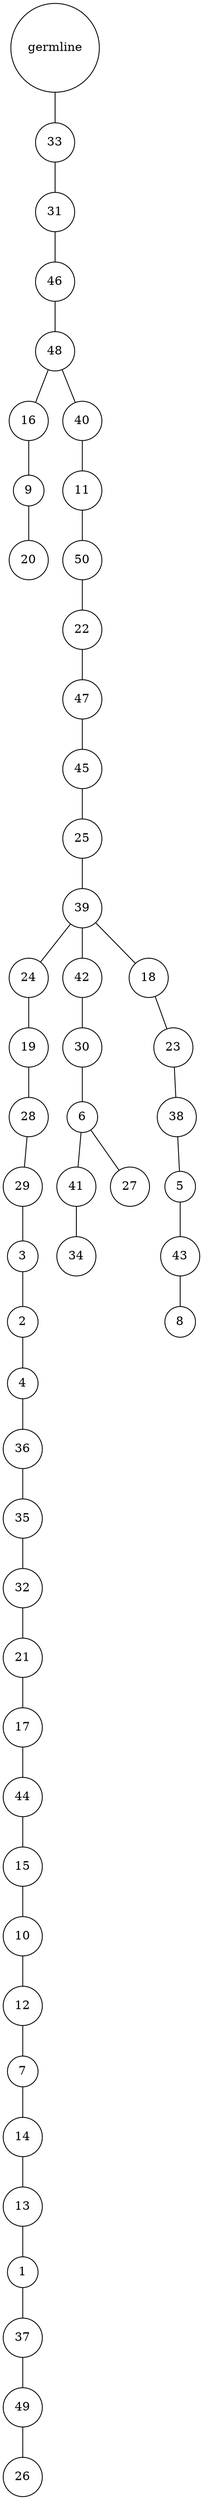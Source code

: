 graph {
	rankdir=UD;
	splines=line;
	node [shape=circle]
	"0x7f310b7e6b80" [label="germline"];
	"0x7f310b7e6bb0" [label="33"];
	"0x7f310b7e6b80" -- "0x7f310b7e6bb0" ;
	"0x7f310b7e6be0" [label="31"];
	"0x7f310b7e6bb0" -- "0x7f310b7e6be0" ;
	"0x7f310b7e6c10" [label="46"];
	"0x7f310b7e6be0" -- "0x7f310b7e6c10" ;
	"0x7f310b7e6c40" [label="48"];
	"0x7f310b7e6c10" -- "0x7f310b7e6c40" ;
	"0x7f310b7e6c70" [label="16"];
	"0x7f310b7e6c40" -- "0x7f310b7e6c70" ;
	"0x7f310b7e6ca0" [label="9"];
	"0x7f310b7e6c70" -- "0x7f310b7e6ca0" ;
	"0x7f310b7e6cd0" [label="20"];
	"0x7f310b7e6ca0" -- "0x7f310b7e6cd0" ;
	"0x7f310b7e6d00" [label="40"];
	"0x7f310b7e6c40" -- "0x7f310b7e6d00" ;
	"0x7f310b7e6d30" [label="11"];
	"0x7f310b7e6d00" -- "0x7f310b7e6d30" ;
	"0x7f310b7e6d60" [label="50"];
	"0x7f310b7e6d30" -- "0x7f310b7e6d60" ;
	"0x7f310b7e6d90" [label="22"];
	"0x7f310b7e6d60" -- "0x7f310b7e6d90" ;
	"0x7f310b7e6dc0" [label="47"];
	"0x7f310b7e6d90" -- "0x7f310b7e6dc0" ;
	"0x7f310b7e6df0" [label="45"];
	"0x7f310b7e6dc0" -- "0x7f310b7e6df0" ;
	"0x7f310b7e6e20" [label="25"];
	"0x7f310b7e6df0" -- "0x7f310b7e6e20" ;
	"0x7f310b7e6e50" [label="39"];
	"0x7f310b7e6e20" -- "0x7f310b7e6e50" ;
	"0x7f310b7e6e80" [label="24"];
	"0x7f310b7e6e50" -- "0x7f310b7e6e80" ;
	"0x7f310b7e6eb0" [label="19"];
	"0x7f310b7e6e80" -- "0x7f310b7e6eb0" ;
	"0x7f310b7e6ee0" [label="28"];
	"0x7f310b7e6eb0" -- "0x7f310b7e6ee0" ;
	"0x7f310b7e6f10" [label="29"];
	"0x7f310b7e6ee0" -- "0x7f310b7e6f10" ;
	"0x7f310b7e6f40" [label="3"];
	"0x7f310b7e6f10" -- "0x7f310b7e6f40" ;
	"0x7f310b7e6f70" [label="2"];
	"0x7f310b7e6f40" -- "0x7f310b7e6f70" ;
	"0x7f310b7e6fa0" [label="4"];
	"0x7f310b7e6f70" -- "0x7f310b7e6fa0" ;
	"0x7f310b7e6fd0" [label="36"];
	"0x7f310b7e6fa0" -- "0x7f310b7e6fd0" ;
	"0x7f310b7f3040" [label="35"];
	"0x7f310b7e6fd0" -- "0x7f310b7f3040" ;
	"0x7f310b7f3070" [label="32"];
	"0x7f310b7f3040" -- "0x7f310b7f3070" ;
	"0x7f310b7f30a0" [label="21"];
	"0x7f310b7f3070" -- "0x7f310b7f30a0" ;
	"0x7f310b7f30d0" [label="17"];
	"0x7f310b7f30a0" -- "0x7f310b7f30d0" ;
	"0x7f310b7f3100" [label="44"];
	"0x7f310b7f30d0" -- "0x7f310b7f3100" ;
	"0x7f310b7f3130" [label="15"];
	"0x7f310b7f3100" -- "0x7f310b7f3130" ;
	"0x7f310b7f3160" [label="10"];
	"0x7f310b7f3130" -- "0x7f310b7f3160" ;
	"0x7f310b7f3190" [label="12"];
	"0x7f310b7f3160" -- "0x7f310b7f3190" ;
	"0x7f310b7f31c0" [label="7"];
	"0x7f310b7f3190" -- "0x7f310b7f31c0" ;
	"0x7f310b7f31f0" [label="14"];
	"0x7f310b7f31c0" -- "0x7f310b7f31f0" ;
	"0x7f310b7f3220" [label="13"];
	"0x7f310b7f31f0" -- "0x7f310b7f3220" ;
	"0x7f310b7f3250" [label="1"];
	"0x7f310b7f3220" -- "0x7f310b7f3250" ;
	"0x7f310b7f3280" [label="37"];
	"0x7f310b7f3250" -- "0x7f310b7f3280" ;
	"0x7f310b7f32b0" [label="49"];
	"0x7f310b7f3280" -- "0x7f310b7f32b0" ;
	"0x7f310b7f32e0" [label="26"];
	"0x7f310b7f32b0" -- "0x7f310b7f32e0" ;
	"0x7f310b7f3310" [label="42"];
	"0x7f310b7e6e50" -- "0x7f310b7f3310" ;
	"0x7f310b7f3340" [label="30"];
	"0x7f310b7f3310" -- "0x7f310b7f3340" ;
	"0x7f310b7f3370" [label="6"];
	"0x7f310b7f3340" -- "0x7f310b7f3370" ;
	"0x7f310b7f33a0" [label="41"];
	"0x7f310b7f3370" -- "0x7f310b7f33a0" ;
	"0x7f310b7f33d0" [label="34"];
	"0x7f310b7f33a0" -- "0x7f310b7f33d0" ;
	"0x7f310b7f3400" [label="27"];
	"0x7f310b7f3370" -- "0x7f310b7f3400" ;
	"0x7f310b7f3430" [label="18"];
	"0x7f310b7e6e50" -- "0x7f310b7f3430" ;
	"0x7f310b7f3460" [label="23"];
	"0x7f310b7f3430" -- "0x7f310b7f3460" ;
	"0x7f310b7f3490" [label="38"];
	"0x7f310b7f3460" -- "0x7f310b7f3490" ;
	"0x7f310b7f34c0" [label="5"];
	"0x7f310b7f3490" -- "0x7f310b7f34c0" ;
	"0x7f310b7f34f0" [label="43"];
	"0x7f310b7f34c0" -- "0x7f310b7f34f0" ;
	"0x7f310b7f3520" [label="8"];
	"0x7f310b7f34f0" -- "0x7f310b7f3520" ;
}

